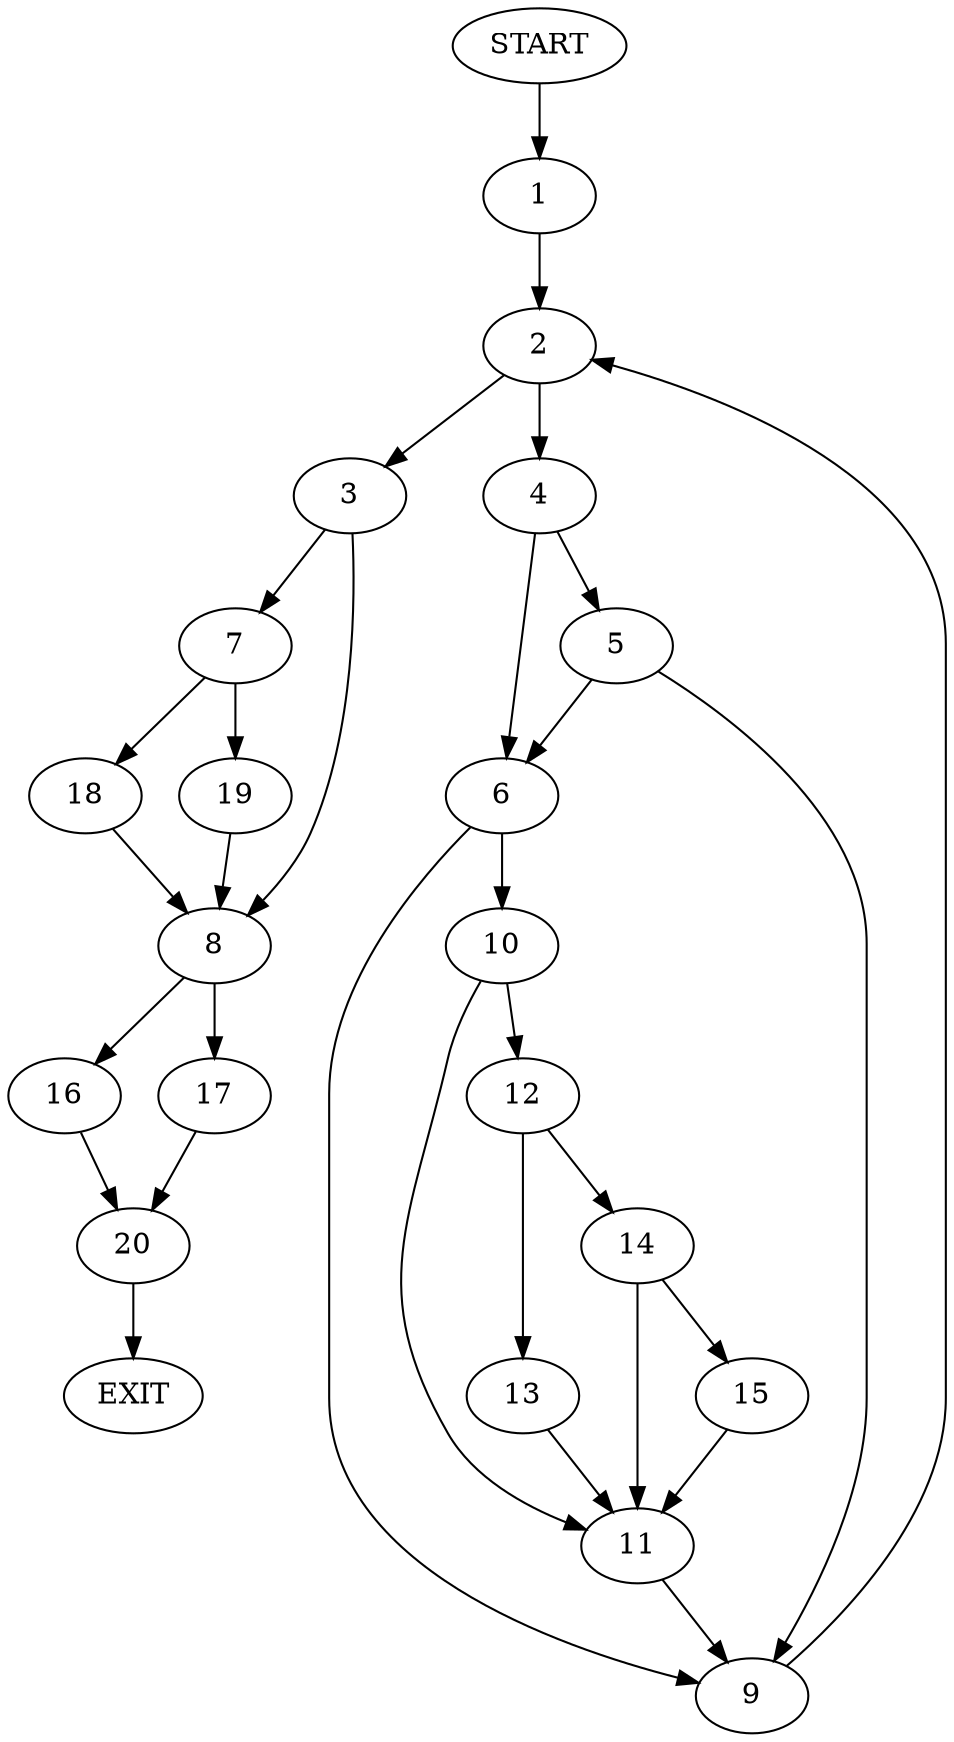 digraph {
0 [label="START"]
21 [label="EXIT"]
0 -> 1
1 -> 2
2 -> 3
2 -> 4
4 -> 5
4 -> 6
3 -> 7
3 -> 8
5 -> 6
5 -> 9
6 -> 9
6 -> 10
9 -> 2
10 -> 11
10 -> 12
11 -> 9
12 -> 13
12 -> 14
14 -> 11
14 -> 15
13 -> 11
15 -> 11
8 -> 16
8 -> 17
7 -> 18
7 -> 19
18 -> 8
19 -> 8
16 -> 20
17 -> 20
20 -> 21
}
